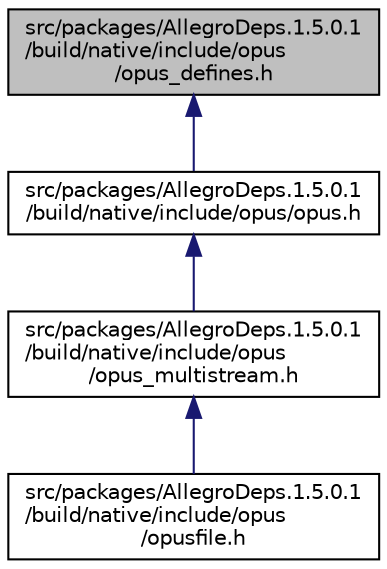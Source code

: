 digraph "src/packages/AllegroDeps.1.5.0.1/build/native/include/opus/opus_defines.h"
{
  edge [fontname="Helvetica",fontsize="10",labelfontname="Helvetica",labelfontsize="10"];
  node [fontname="Helvetica",fontsize="10",shape=record];
  Node2 [label="src/packages/AllegroDeps.1.5.0.1\l/build/native/include/opus\l/opus_defines.h",height=0.2,width=0.4,color="black", fillcolor="grey75", style="filled", fontcolor="black"];
  Node2 -> Node3 [dir="back",color="midnightblue",fontsize="10",style="solid",fontname="Helvetica"];
  Node3 [label="src/packages/AllegroDeps.1.5.0.1\l/build/native/include/opus/opus.h",height=0.2,width=0.4,color="black", fillcolor="white", style="filled",URL="$opus_8h.html",tooltip="Opus reference implementation API. "];
  Node3 -> Node4 [dir="back",color="midnightblue",fontsize="10",style="solid",fontname="Helvetica"];
  Node4 [label="src/packages/AllegroDeps.1.5.0.1\l/build/native/include/opus\l/opus_multistream.h",height=0.2,width=0.4,color="black", fillcolor="white", style="filled",URL="$opus__multistream_8h.html",tooltip="Opus reference implementation multistream API. "];
  Node4 -> Node5 [dir="back",color="midnightblue",fontsize="10",style="solid",fontname="Helvetica"];
  Node5 [label="src/packages/AllegroDeps.1.5.0.1\l/build/native/include/opus\l/opusfile.h",height=0.2,width=0.4,color="black", fillcolor="white", style="filled",URL="$opusfile_8h.html"];
}
